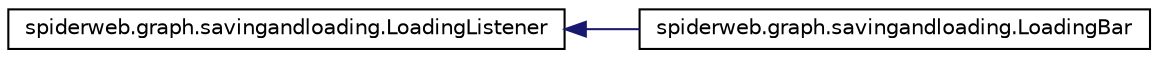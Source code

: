 digraph G
{
  edge [fontname="Helvetica",fontsize="10",labelfontname="Helvetica",labelfontsize="10"];
  node [fontname="Helvetica",fontsize="10",shape=record];
  rankdir=LR;
  Node1 [label="spiderweb.graph.savingandloading.LoadingListener",height=0.2,width=0.4,color="black", fillcolor="white", style="filled",URL="$interfacespiderweb_1_1graph_1_1savingandloading_1_1_loading_listener.html"];
  Node1 -> Node2 [dir=back,color="midnightblue",fontsize="10",style="solid",fontname="Helvetica"];
  Node2 [label="spiderweb.graph.savingandloading.LoadingBar",height=0.2,width=0.4,color="black", fillcolor="white", style="filled",URL="$classspiderweb_1_1graph_1_1savingandloading_1_1_loading_bar.html"];
}
